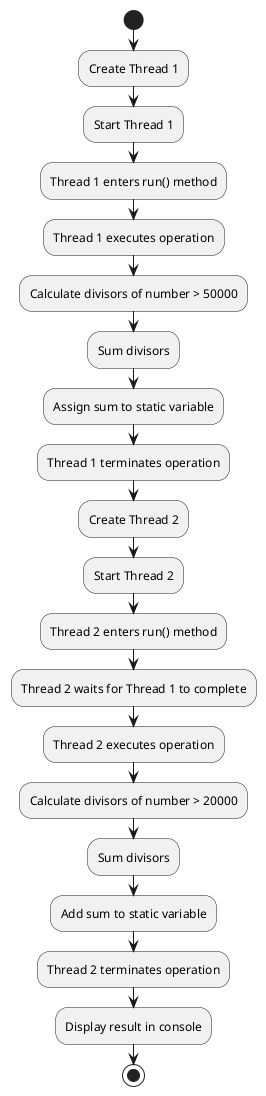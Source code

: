@startuml
start
:Create Thread 1;
:Start Thread 1;
:Thread 1 enters run() method;
:Thread 1 executes operation;
:Calculate divisors of number > 50000;
:Sum divisors;
:Assign sum to static variable;
:Thread 1 terminates operation;
:Create Thread 2;
:Start Thread 2;
:Thread 2 enters run() method;
:Thread 2 waits for Thread 1 to complete;
:Thread 2 executes operation;
:Calculate divisors of number > 20000;
:Sum divisors;
:Add sum to static variable;
:Thread 2 terminates operation;
:Display result in console;
stop
@enduml
